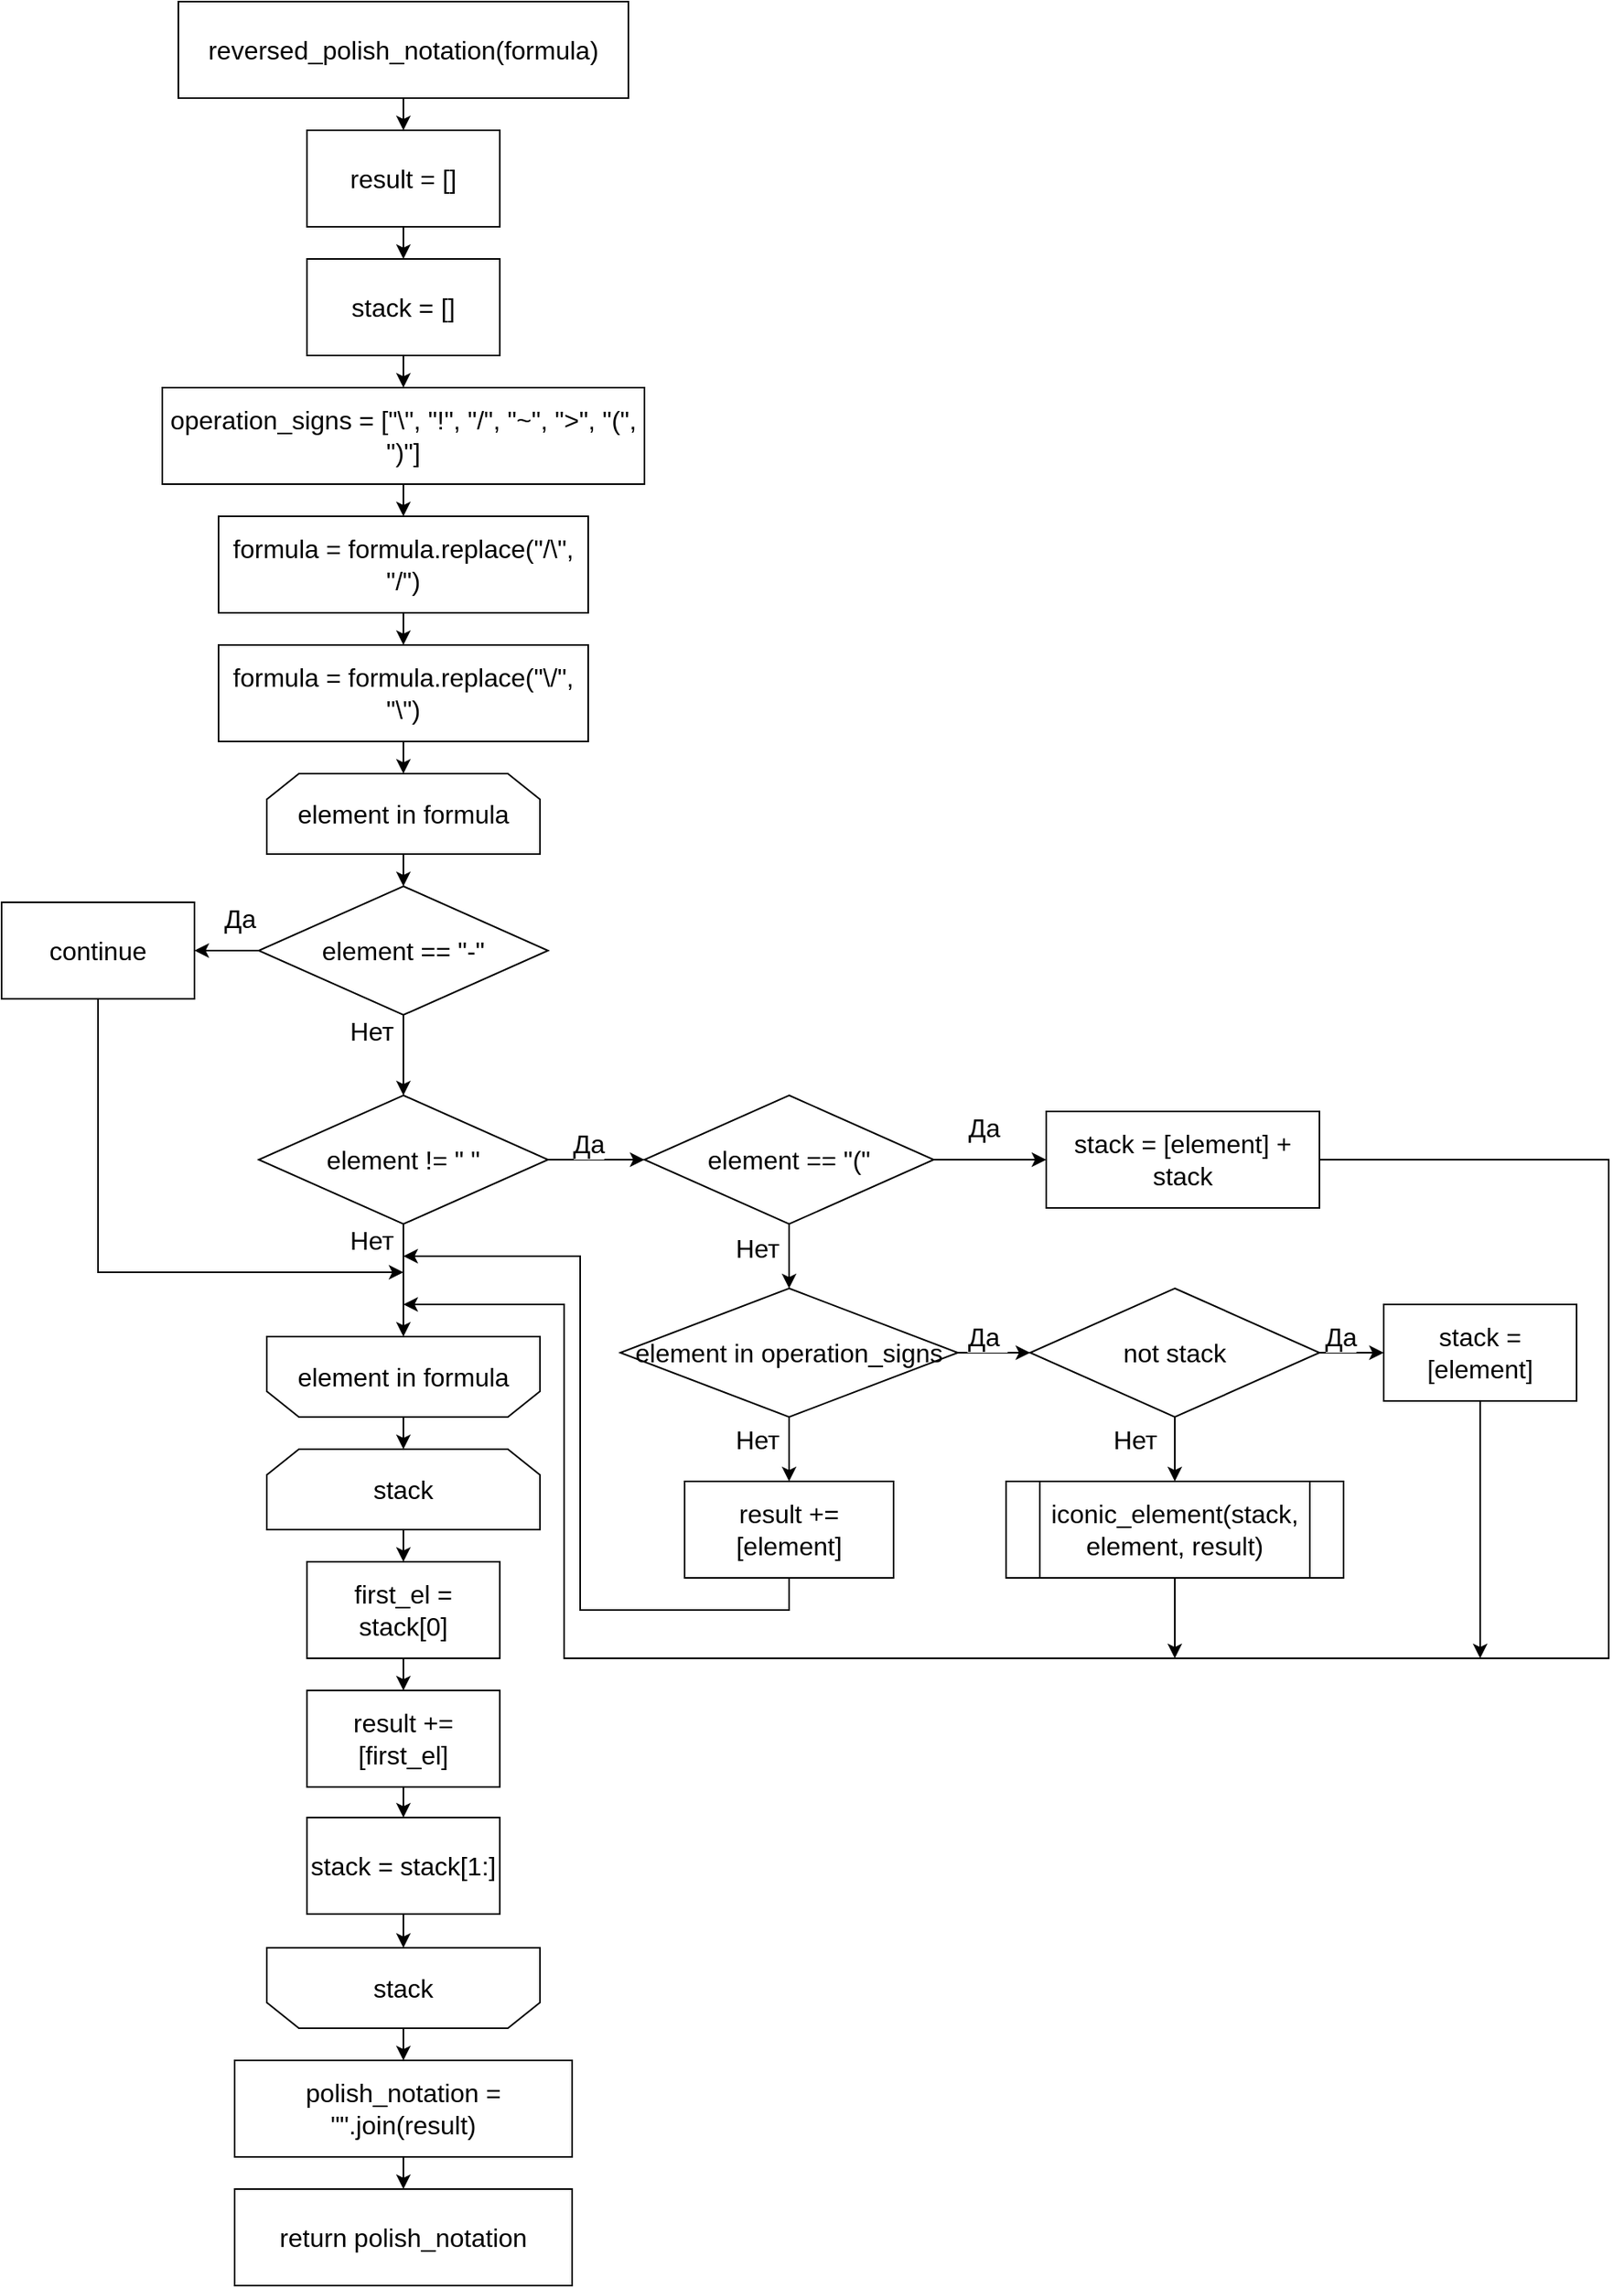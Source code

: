 <mxfile version="24.5.0" type="device">
  <diagram name="Страница — 1" id="O6g7kmlU8Cyv7txt4qNN">
    <mxGraphModel dx="2736" dy="949" grid="1" gridSize="10" guides="1" tooltips="1" connect="1" arrows="1" fold="1" page="1" pageScale="1" pageWidth="827" pageHeight="1169" math="0" shadow="0">
      <root>
        <mxCell id="0" />
        <mxCell id="1" parent="0" />
        <mxCell id="GZ4OngmmZEWXG6VD_WYH-4" style="edgeStyle=orthogonalEdgeStyle;rounded=0;orthogonalLoop=1;jettySize=auto;html=1;exitX=0.5;exitY=1;exitDx=0;exitDy=0;entryX=0.5;entryY=0;entryDx=0;entryDy=0;fontSize=16;" parent="1" source="GZ4OngmmZEWXG6VD_WYH-1" target="GZ4OngmmZEWXG6VD_WYH-2" edge="1">
          <mxGeometry relative="1" as="geometry" />
        </mxCell>
        <mxCell id="GZ4OngmmZEWXG6VD_WYH-1" value="&lt;font style=&quot;font-size: 16px;&quot;&gt;reversed_polish_notation(formula)&lt;/font&gt;" style="rounded=1;whiteSpace=wrap;html=1;arcSize=0;fontSize=16;" parent="1" vertex="1">
          <mxGeometry x="-50" y="40" width="280" height="60" as="geometry" />
        </mxCell>
        <mxCell id="GZ4OngmmZEWXG6VD_WYH-5" style="edgeStyle=orthogonalEdgeStyle;rounded=0;orthogonalLoop=1;jettySize=auto;html=1;exitX=0.5;exitY=1;exitDx=0;exitDy=0;entryX=0.5;entryY=0;entryDx=0;entryDy=0;fontSize=16;" parent="1" source="GZ4OngmmZEWXG6VD_WYH-2" target="GZ4OngmmZEWXG6VD_WYH-3" edge="1">
          <mxGeometry relative="1" as="geometry" />
        </mxCell>
        <mxCell id="GZ4OngmmZEWXG6VD_WYH-2" value="&lt;font style=&quot;font-size: 16px;&quot;&gt;result = []&lt;/font&gt;" style="rounded=0;whiteSpace=wrap;html=1;fontSize=16;" parent="1" vertex="1">
          <mxGeometry x="30" y="120" width="120" height="60" as="geometry" />
        </mxCell>
        <mxCell id="GZ4OngmmZEWXG6VD_WYH-8" style="edgeStyle=orthogonalEdgeStyle;rounded=0;orthogonalLoop=1;jettySize=auto;html=1;exitX=0.5;exitY=1;exitDx=0;exitDy=0;entryX=0.5;entryY=0;entryDx=0;entryDy=0;fontSize=16;" parent="1" source="GZ4OngmmZEWXG6VD_WYH-3" target="GZ4OngmmZEWXG6VD_WYH-6" edge="1">
          <mxGeometry relative="1" as="geometry" />
        </mxCell>
        <mxCell id="GZ4OngmmZEWXG6VD_WYH-3" value="&lt;font style=&quot;font-size: 16px;&quot;&gt;stack = []&lt;/font&gt;" style="rounded=0;whiteSpace=wrap;html=1;fontSize=16;" parent="1" vertex="1">
          <mxGeometry x="30" y="200" width="120" height="60" as="geometry" />
        </mxCell>
        <mxCell id="GZ4OngmmZEWXG6VD_WYH-11" style="edgeStyle=orthogonalEdgeStyle;rounded=0;orthogonalLoop=1;jettySize=auto;html=1;exitX=0.5;exitY=1;exitDx=0;exitDy=0;entryX=0.5;entryY=0;entryDx=0;entryDy=0;fontSize=16;" parent="1" source="GZ4OngmmZEWXG6VD_WYH-6" target="GZ4OngmmZEWXG6VD_WYH-9" edge="1">
          <mxGeometry relative="1" as="geometry" />
        </mxCell>
        <mxCell id="GZ4OngmmZEWXG6VD_WYH-6" value="&lt;font style=&quot;font-size: 16px;&quot;&gt;operation_signs = [&quot;\\&quot;, &quot;!&quot;, &quot;/&quot;, &quot;~&quot;, &quot;&amp;gt;&quot;, &quot;(&quot;, &quot;)&quot;]&lt;/font&gt;" style="rounded=0;whiteSpace=wrap;html=1;fontSize=16;" parent="1" vertex="1">
          <mxGeometry x="-60" y="280" width="300" height="60" as="geometry" />
        </mxCell>
        <mxCell id="GZ4OngmmZEWXG6VD_WYH-14" style="edgeStyle=orthogonalEdgeStyle;rounded=0;orthogonalLoop=1;jettySize=auto;html=1;exitX=0.5;exitY=1;exitDx=0;exitDy=0;entryX=0.5;entryY=0;entryDx=0;entryDy=0;fontSize=16;" parent="1" source="GZ4OngmmZEWXG6VD_WYH-9" target="GZ4OngmmZEWXG6VD_WYH-13" edge="1">
          <mxGeometry relative="1" as="geometry" />
        </mxCell>
        <mxCell id="GZ4OngmmZEWXG6VD_WYH-9" value="&lt;font style=&quot;font-size: 16px;&quot;&gt;formula = formula.replace(&quot;/\\&quot;, &quot;/&quot;)&lt;/font&gt;" style="rounded=0;whiteSpace=wrap;html=1;fontSize=16;" parent="1" vertex="1">
          <mxGeometry x="-25" y="360" width="230" height="60" as="geometry" />
        </mxCell>
        <mxCell id="GZ4OngmmZEWXG6VD_WYH-19" style="edgeStyle=orthogonalEdgeStyle;rounded=0;orthogonalLoop=1;jettySize=auto;html=1;exitX=0.5;exitY=1;exitDx=0;exitDy=0;entryX=0.5;entryY=0;entryDx=0;entryDy=0;fontSize=16;" parent="1" source="GZ4OngmmZEWXG6VD_WYH-13" target="GZ4OngmmZEWXG6VD_WYH-17" edge="1">
          <mxGeometry relative="1" as="geometry" />
        </mxCell>
        <mxCell id="GZ4OngmmZEWXG6VD_WYH-13" value="&lt;font style=&quot;font-size: 16px;&quot;&gt;formula = formula.replace(&quot;\\/&quot;, &quot;\\&quot;)&lt;/font&gt;" style="rounded=0;whiteSpace=wrap;html=1;fontSize=16;" parent="1" vertex="1">
          <mxGeometry x="-25" y="440" width="230" height="60" as="geometry" />
        </mxCell>
        <mxCell id="GZ4OngmmZEWXG6VD_WYH-22" style="edgeStyle=orthogonalEdgeStyle;rounded=0;orthogonalLoop=1;jettySize=auto;html=1;exitX=0.5;exitY=1;exitDx=0;exitDy=0;entryX=0.5;entryY=0;entryDx=0;entryDy=0;fontSize=16;" parent="1" source="GZ4OngmmZEWXG6VD_WYH-17" target="GZ4OngmmZEWXG6VD_WYH-21" edge="1">
          <mxGeometry relative="1" as="geometry" />
        </mxCell>
        <mxCell id="GZ4OngmmZEWXG6VD_WYH-17" value="&lt;font style=&quot;font-size: 16px;&quot;&gt;element in formula&lt;/font&gt;" style="shape=loopLimit;whiteSpace=wrap;html=1;fontSize=16;" parent="1" vertex="1">
          <mxGeometry x="5" y="520" width="170" height="50" as="geometry" />
        </mxCell>
        <mxCell id="GZ4OngmmZEWXG6VD_WYH-59" style="edgeStyle=orthogonalEdgeStyle;rounded=0;orthogonalLoop=1;jettySize=auto;html=1;exitX=0.5;exitY=0;exitDx=0;exitDy=0;entryX=0.5;entryY=0;entryDx=0;entryDy=0;fontSize=16;" parent="1" source="GZ4OngmmZEWXG6VD_WYH-20" target="GZ4OngmmZEWXG6VD_WYH-58" edge="1">
          <mxGeometry relative="1" as="geometry" />
        </mxCell>
        <mxCell id="GZ4OngmmZEWXG6VD_WYH-20" value="&lt;font style=&quot;font-size: 16px;&quot;&gt;element in formula&lt;/font&gt;" style="shape=loopLimit;whiteSpace=wrap;html=1;direction=west;fontSize=16;" parent="1" vertex="1">
          <mxGeometry x="5" y="870" width="170" height="50" as="geometry" />
        </mxCell>
        <mxCell id="GZ4OngmmZEWXG6VD_WYH-28" style="edgeStyle=orthogonalEdgeStyle;rounded=0;orthogonalLoop=1;jettySize=auto;html=1;exitX=0.5;exitY=1;exitDx=0;exitDy=0;entryX=0.5;entryY=0;entryDx=0;entryDy=0;fontSize=16;" parent="1" source="GZ4OngmmZEWXG6VD_WYH-21" target="GZ4OngmmZEWXG6VD_WYH-26" edge="1">
          <mxGeometry relative="1" as="geometry" />
        </mxCell>
        <mxCell id="GZ4OngmmZEWXG6VD_WYH-29" value="Нет" style="edgeLabel;html=1;align=center;verticalAlign=middle;resizable=0;points=[];fontSize=16;" parent="GZ4OngmmZEWXG6VD_WYH-28" vertex="1" connectable="0">
          <mxGeometry x="-0.36" y="-1" relative="1" as="geometry">
            <mxPoint x="-19" y="-6" as="offset" />
          </mxGeometry>
        </mxCell>
        <mxCell id="GZ4OngmmZEWXG6VD_WYH-73" style="edgeStyle=orthogonalEdgeStyle;rounded=0;orthogonalLoop=1;jettySize=auto;html=1;exitX=0;exitY=0.5;exitDx=0;exitDy=0;entryX=1;entryY=0.5;entryDx=0;entryDy=0;fontSize=16;" parent="1" source="GZ4OngmmZEWXG6VD_WYH-21" target="GZ4OngmmZEWXG6VD_WYH-23" edge="1">
          <mxGeometry relative="1" as="geometry" />
        </mxCell>
        <mxCell id="GZ4OngmmZEWXG6VD_WYH-74" value="Да" style="edgeLabel;html=1;align=center;verticalAlign=middle;resizable=0;points=[];fontSize=16;" parent="GZ4OngmmZEWXG6VD_WYH-73" vertex="1" connectable="0">
          <mxGeometry x="-0.143" y="-2" relative="1" as="geometry">
            <mxPoint x="5" y="-18" as="offset" />
          </mxGeometry>
        </mxCell>
        <mxCell id="GZ4OngmmZEWXG6VD_WYH-21" value="&lt;font style=&quot;font-size: 16px;&quot;&gt;element == &quot;-&quot;&lt;/font&gt;" style="rhombus;whiteSpace=wrap;html=1;fontSize=16;" parent="1" vertex="1">
          <mxGeometry y="590" width="180" height="80" as="geometry" />
        </mxCell>
        <mxCell id="GZ4OngmmZEWXG6VD_WYH-23" value="&lt;font style=&quot;font-size: 16px;&quot;&gt;continue&lt;/font&gt;" style="rounded=0;whiteSpace=wrap;html=1;fontSize=16;" parent="1" vertex="1">
          <mxGeometry x="-160" y="600" width="120" height="60" as="geometry" />
        </mxCell>
        <mxCell id="GZ4OngmmZEWXG6VD_WYH-31" style="edgeStyle=orthogonalEdgeStyle;rounded=0;orthogonalLoop=1;jettySize=auto;html=1;exitX=0.5;exitY=1;exitDx=0;exitDy=0;entryX=0.5;entryY=1;entryDx=0;entryDy=0;fontSize=16;" parent="1" source="GZ4OngmmZEWXG6VD_WYH-26" target="GZ4OngmmZEWXG6VD_WYH-20" edge="1">
          <mxGeometry relative="1" as="geometry" />
        </mxCell>
        <mxCell id="GZ4OngmmZEWXG6VD_WYH-32" value="Нет" style="edgeLabel;html=1;align=center;verticalAlign=middle;resizable=0;points=[];fontSize=16;" parent="GZ4OngmmZEWXG6VD_WYH-31" vertex="1" connectable="0">
          <mxGeometry x="-0.32" y="-2" relative="1" as="geometry">
            <mxPoint x="-18" y="-14" as="offset" />
          </mxGeometry>
        </mxCell>
        <mxCell id="GZ4OngmmZEWXG6VD_WYH-34" style="edgeStyle=orthogonalEdgeStyle;rounded=0;orthogonalLoop=1;jettySize=auto;html=1;exitX=1;exitY=0.5;exitDx=0;exitDy=0;entryX=0;entryY=0.5;entryDx=0;entryDy=0;fontSize=16;" parent="1" source="GZ4OngmmZEWXG6VD_WYH-26" target="GZ4OngmmZEWXG6VD_WYH-33" edge="1">
          <mxGeometry relative="1" as="geometry" />
        </mxCell>
        <mxCell id="GZ4OngmmZEWXG6VD_WYH-35" value="Да" style="edgeLabel;html=1;align=center;verticalAlign=middle;resizable=0;points=[];fontSize=16;" parent="GZ4OngmmZEWXG6VD_WYH-34" vertex="1" connectable="0">
          <mxGeometry x="-0.107" y="1" relative="1" as="geometry">
            <mxPoint x="-2" y="-9" as="offset" />
          </mxGeometry>
        </mxCell>
        <mxCell id="GZ4OngmmZEWXG6VD_WYH-26" value="&lt;font style=&quot;font-size: 16px;&quot;&gt;element != &quot; &quot;&lt;/font&gt;" style="rhombus;whiteSpace=wrap;html=1;fontSize=16;" parent="1" vertex="1">
          <mxGeometry y="720" width="180" height="80" as="geometry" />
        </mxCell>
        <mxCell id="GZ4OngmmZEWXG6VD_WYH-37" style="edgeStyle=orthogonalEdgeStyle;rounded=0;orthogonalLoop=1;jettySize=auto;html=1;exitX=1;exitY=0.5;exitDx=0;exitDy=0;entryX=0;entryY=0.5;entryDx=0;entryDy=0;fontSize=16;" parent="1" source="GZ4OngmmZEWXG6VD_WYH-33" target="GZ4OngmmZEWXG6VD_WYH-36" edge="1">
          <mxGeometry relative="1" as="geometry" />
        </mxCell>
        <mxCell id="GZ4OngmmZEWXG6VD_WYH-38" value="Да" style="edgeLabel;html=1;align=center;verticalAlign=middle;resizable=0;points=[];fontSize=16;" parent="GZ4OngmmZEWXG6VD_WYH-37" vertex="1" connectable="0">
          <mxGeometry x="-0.109" y="1" relative="1" as="geometry">
            <mxPoint y="-19" as="offset" />
          </mxGeometry>
        </mxCell>
        <mxCell id="GZ4OngmmZEWXG6VD_WYH-40" style="edgeStyle=orthogonalEdgeStyle;rounded=0;orthogonalLoop=1;jettySize=auto;html=1;exitX=0.5;exitY=1;exitDx=0;exitDy=0;entryX=0.5;entryY=0;entryDx=0;entryDy=0;fontSize=16;" parent="1" source="GZ4OngmmZEWXG6VD_WYH-33" target="GZ4OngmmZEWXG6VD_WYH-39" edge="1">
          <mxGeometry relative="1" as="geometry" />
        </mxCell>
        <mxCell id="GZ4OngmmZEWXG6VD_WYH-41" value="Нет" style="edgeLabel;html=1;align=center;verticalAlign=middle;resizable=0;points=[];fontSize=16;" parent="GZ4OngmmZEWXG6VD_WYH-40" vertex="1" connectable="0">
          <mxGeometry x="-0.267" y="-4" relative="1" as="geometry">
            <mxPoint x="-16" as="offset" />
          </mxGeometry>
        </mxCell>
        <mxCell id="GZ4OngmmZEWXG6VD_WYH-33" value="&lt;font style=&quot;font-size: 16px;&quot;&gt;element == &quot;(&quot;&lt;/font&gt;" style="rhombus;whiteSpace=wrap;html=1;fontSize=16;" parent="1" vertex="1">
          <mxGeometry x="240" y="720" width="180" height="80" as="geometry" />
        </mxCell>
        <mxCell id="GZ4OngmmZEWXG6VD_WYH-36" value="&lt;font style=&quot;font-size: 16px;&quot;&gt;stack = [element] + stack&lt;/font&gt;" style="rounded=0;whiteSpace=wrap;html=1;fontSize=16;" parent="1" vertex="1">
          <mxGeometry x="490" y="730" width="170" height="60" as="geometry" />
        </mxCell>
        <mxCell id="GZ4OngmmZEWXG6VD_WYH-43" style="edgeStyle=orthogonalEdgeStyle;rounded=0;orthogonalLoop=1;jettySize=auto;html=1;exitX=1;exitY=0.5;exitDx=0;exitDy=0;entryX=0;entryY=0.5;entryDx=0;entryDy=0;fontSize=16;" parent="1" source="GZ4OngmmZEWXG6VD_WYH-39" target="GZ4OngmmZEWXG6VD_WYH-42" edge="1">
          <mxGeometry relative="1" as="geometry" />
        </mxCell>
        <mxCell id="GZ4OngmmZEWXG6VD_WYH-44" value="Да&amp;nbsp;" style="edgeLabel;html=1;align=center;verticalAlign=middle;resizable=0;points=[];fontSize=16;" parent="GZ4OngmmZEWXG6VD_WYH-43" vertex="1" connectable="0">
          <mxGeometry x="-0.194" y="-1" relative="1" as="geometry">
            <mxPoint y="-11" as="offset" />
          </mxGeometry>
        </mxCell>
        <mxCell id="GZ4OngmmZEWXG6VD_WYH-52" style="edgeStyle=orthogonalEdgeStyle;rounded=0;orthogonalLoop=1;jettySize=auto;html=1;exitX=0.5;exitY=1;exitDx=0;exitDy=0;entryX=0.5;entryY=0;entryDx=0;entryDy=0;fontSize=16;" parent="1" source="GZ4OngmmZEWXG6VD_WYH-39" target="GZ4OngmmZEWXG6VD_WYH-51" edge="1">
          <mxGeometry relative="1" as="geometry" />
        </mxCell>
        <mxCell id="GZ4OngmmZEWXG6VD_WYH-53" value="Нет" style="edgeLabel;html=1;align=center;verticalAlign=middle;resizable=0;points=[];fontSize=16;" parent="GZ4OngmmZEWXG6VD_WYH-52" vertex="1" connectable="0">
          <mxGeometry x="-0.289" y="-1" relative="1" as="geometry">
            <mxPoint x="-19" as="offset" />
          </mxGeometry>
        </mxCell>
        <mxCell id="GZ4OngmmZEWXG6VD_WYH-39" value="&lt;font style=&quot;font-size: 16px;&quot;&gt;element in operation_signs&lt;/font&gt;" style="rhombus;whiteSpace=wrap;html=1;fontSize=16;" parent="1" vertex="1">
          <mxGeometry x="225" y="840" width="210" height="80" as="geometry" />
        </mxCell>
        <mxCell id="GZ4OngmmZEWXG6VD_WYH-46" style="edgeStyle=orthogonalEdgeStyle;rounded=0;orthogonalLoop=1;jettySize=auto;html=1;exitX=1;exitY=0.5;exitDx=0;exitDy=0;entryX=0;entryY=0.5;entryDx=0;entryDy=0;fontSize=16;" parent="1" source="GZ4OngmmZEWXG6VD_WYH-42" target="GZ4OngmmZEWXG6VD_WYH-45" edge="1">
          <mxGeometry relative="1" as="geometry" />
        </mxCell>
        <mxCell id="GZ4OngmmZEWXG6VD_WYH-47" value="Да" style="edgeLabel;html=1;align=center;verticalAlign=middle;resizable=0;points=[];fontSize=16;" parent="GZ4OngmmZEWXG6VD_WYH-46" vertex="1" connectable="0">
          <mxGeometry x="0.102" y="4" relative="1" as="geometry">
            <mxPoint x="-9" y="-6" as="offset" />
          </mxGeometry>
        </mxCell>
        <mxCell id="GZ4OngmmZEWXG6VD_WYH-49" style="edgeStyle=orthogonalEdgeStyle;rounded=0;orthogonalLoop=1;jettySize=auto;html=1;exitX=0.5;exitY=1;exitDx=0;exitDy=0;entryX=0.5;entryY=0;entryDx=0;entryDy=0;fontSize=16;" parent="1" source="GZ4OngmmZEWXG6VD_WYH-42" target="GZ4OngmmZEWXG6VD_WYH-48" edge="1">
          <mxGeometry relative="1" as="geometry" />
        </mxCell>
        <mxCell id="GZ4OngmmZEWXG6VD_WYH-50" value="Нет" style="edgeLabel;html=1;align=center;verticalAlign=middle;resizable=0;points=[];fontSize=16;" parent="GZ4OngmmZEWXG6VD_WYH-49" vertex="1" connectable="0">
          <mxGeometry x="-0.3" y="-1" relative="1" as="geometry">
            <mxPoint x="-24" as="offset" />
          </mxGeometry>
        </mxCell>
        <mxCell id="GZ4OngmmZEWXG6VD_WYH-42" value="&lt;font style=&quot;font-size: 16px;&quot;&gt;not stack&lt;/font&gt;" style="rhombus;whiteSpace=wrap;html=1;fontSize=16;" parent="1" vertex="1">
          <mxGeometry x="480" y="840" width="180" height="80" as="geometry" />
        </mxCell>
        <mxCell id="xxQYL6zrHZLYoIy6EaUn-1" style="edgeStyle=orthogonalEdgeStyle;rounded=0;orthogonalLoop=1;jettySize=auto;html=1;exitX=0.5;exitY=1;exitDx=0;exitDy=0;fontSize=16;" parent="1" source="GZ4OngmmZEWXG6VD_WYH-45" edge="1">
          <mxGeometry relative="1" as="geometry">
            <mxPoint x="760" y="1070" as="targetPoint" />
          </mxGeometry>
        </mxCell>
        <mxCell id="GZ4OngmmZEWXG6VD_WYH-45" value="&lt;font style=&quot;font-size: 16px;&quot;&gt;stack = [element]&lt;/font&gt;" style="rounded=0;whiteSpace=wrap;html=1;fontSize=16;" parent="1" vertex="1">
          <mxGeometry x="700" y="850" width="120" height="60" as="geometry" />
        </mxCell>
        <mxCell id="xxQYL6zrHZLYoIy6EaUn-2" style="edgeStyle=orthogonalEdgeStyle;rounded=0;orthogonalLoop=1;jettySize=auto;html=1;exitX=0.5;exitY=1;exitDx=0;exitDy=0;fontSize=16;" parent="1" source="GZ4OngmmZEWXG6VD_WYH-48" edge="1">
          <mxGeometry relative="1" as="geometry">
            <mxPoint x="570" y="1070" as="targetPoint" />
          </mxGeometry>
        </mxCell>
        <mxCell id="GZ4OngmmZEWXG6VD_WYH-48" value="&lt;font style=&quot;font-size: 16px;&quot;&gt;iconic_element(stack, element, result)&lt;/font&gt;" style="shape=process;whiteSpace=wrap;html=1;backgroundOutline=1;fontSize=16;" parent="1" vertex="1">
          <mxGeometry x="465" y="960" width="210" height="60" as="geometry" />
        </mxCell>
        <mxCell id="GZ4OngmmZEWXG6VD_WYH-51" value="&lt;font style=&quot;font-size: 16px;&quot;&gt;result += [element]&lt;/font&gt;" style="rounded=0;whiteSpace=wrap;html=1;fontSize=16;" parent="1" vertex="1">
          <mxGeometry x="265" y="960" width="130" height="60" as="geometry" />
        </mxCell>
        <mxCell id="GZ4OngmmZEWXG6VD_WYH-57" value="" style="endArrow=classic;html=1;rounded=0;fontSize=16;" parent="1" edge="1">
          <mxGeometry width="50" height="50" relative="1" as="geometry">
            <mxPoint x="330" y="1020" as="sourcePoint" />
            <mxPoint x="90" y="820" as="targetPoint" />
            <Array as="points">
              <mxPoint x="330" y="1040" />
              <mxPoint x="200" y="1040" />
              <mxPoint x="200" y="820" />
            </Array>
          </mxGeometry>
        </mxCell>
        <mxCell id="GZ4OngmmZEWXG6VD_WYH-62" style="edgeStyle=orthogonalEdgeStyle;rounded=0;orthogonalLoop=1;jettySize=auto;html=1;exitX=0.5;exitY=1;exitDx=0;exitDy=0;entryX=0.5;entryY=0;entryDx=0;entryDy=0;fontSize=16;" parent="1" source="GZ4OngmmZEWXG6VD_WYH-58" target="GZ4OngmmZEWXG6VD_WYH-60" edge="1">
          <mxGeometry relative="1" as="geometry" />
        </mxCell>
        <mxCell id="GZ4OngmmZEWXG6VD_WYH-58" value="&lt;span style=&quot;font-size: 16px;&quot;&gt;stack&lt;/span&gt;" style="shape=loopLimit;whiteSpace=wrap;html=1;direction=east;fontSize=16;" parent="1" vertex="1">
          <mxGeometry x="5" y="940" width="170" height="50" as="geometry" />
        </mxCell>
        <mxCell id="GZ4OngmmZEWXG6VD_WYH-63" style="edgeStyle=orthogonalEdgeStyle;rounded=0;orthogonalLoop=1;jettySize=auto;html=1;exitX=0.5;exitY=1;exitDx=0;exitDy=0;entryX=0.5;entryY=0;entryDx=0;entryDy=0;fontSize=16;" parent="1" source="GZ4OngmmZEWXG6VD_WYH-60" target="GZ4OngmmZEWXG6VD_WYH-61" edge="1">
          <mxGeometry relative="1" as="geometry" />
        </mxCell>
        <mxCell id="GZ4OngmmZEWXG6VD_WYH-60" value="&lt;font style=&quot;font-size: 16px;&quot;&gt;first_el = stack[0]&lt;/font&gt;" style="rounded=0;whiteSpace=wrap;html=1;fontSize=16;" parent="1" vertex="1">
          <mxGeometry x="30" y="1010" width="120" height="60" as="geometry" />
        </mxCell>
        <mxCell id="GZ4OngmmZEWXG6VD_WYH-65" style="edgeStyle=orthogonalEdgeStyle;rounded=0;orthogonalLoop=1;jettySize=auto;html=1;exitX=0.5;exitY=1;exitDx=0;exitDy=0;entryX=0.5;entryY=0;entryDx=0;entryDy=0;fontSize=16;" parent="1" source="GZ4OngmmZEWXG6VD_WYH-61" target="GZ4OngmmZEWXG6VD_WYH-64" edge="1">
          <mxGeometry relative="1" as="geometry" />
        </mxCell>
        <mxCell id="GZ4OngmmZEWXG6VD_WYH-61" value="&lt;font style=&quot;font-size: 16px;&quot;&gt;result += [first_el]&lt;/font&gt;" style="rounded=0;whiteSpace=wrap;html=1;fontSize=16;" parent="1" vertex="1">
          <mxGeometry x="30" y="1090" width="120" height="60" as="geometry" />
        </mxCell>
        <mxCell id="GZ4OngmmZEWXG6VD_WYH-67" style="edgeStyle=orthogonalEdgeStyle;rounded=0;orthogonalLoop=1;jettySize=auto;html=1;exitX=0.5;exitY=1;exitDx=0;exitDy=0;entryX=0.5;entryY=1;entryDx=0;entryDy=0;fontSize=16;" parent="1" source="GZ4OngmmZEWXG6VD_WYH-64" target="GZ4OngmmZEWXG6VD_WYH-66" edge="1">
          <mxGeometry relative="1" as="geometry" />
        </mxCell>
        <mxCell id="GZ4OngmmZEWXG6VD_WYH-64" value="&lt;font style=&quot;font-size: 16px;&quot;&gt;stack = stack[1:]&lt;/font&gt;" style="rounded=0;whiteSpace=wrap;html=1;fontSize=16;" parent="1" vertex="1">
          <mxGeometry x="30" y="1169" width="120" height="60" as="geometry" />
        </mxCell>
        <mxCell id="GZ4OngmmZEWXG6VD_WYH-69" style="edgeStyle=orthogonalEdgeStyle;rounded=0;orthogonalLoop=1;jettySize=auto;html=1;exitX=0.5;exitY=0;exitDx=0;exitDy=0;entryX=0.5;entryY=0;entryDx=0;entryDy=0;fontSize=16;" parent="1" source="GZ4OngmmZEWXG6VD_WYH-66" target="GZ4OngmmZEWXG6VD_WYH-68" edge="1">
          <mxGeometry relative="1" as="geometry" />
        </mxCell>
        <mxCell id="GZ4OngmmZEWXG6VD_WYH-66" value="&lt;span style=&quot;font-size: 16px;&quot;&gt;stack&lt;/span&gt;" style="shape=loopLimit;whiteSpace=wrap;html=1;direction=west;fontSize=16;" parent="1" vertex="1">
          <mxGeometry x="5" y="1250" width="170" height="50" as="geometry" />
        </mxCell>
        <mxCell id="GZ4OngmmZEWXG6VD_WYH-71" style="edgeStyle=orthogonalEdgeStyle;rounded=0;orthogonalLoop=1;jettySize=auto;html=1;exitX=0.5;exitY=1;exitDx=0;exitDy=0;entryX=0.5;entryY=0;entryDx=0;entryDy=0;fontSize=16;" parent="1" source="GZ4OngmmZEWXG6VD_WYH-68" target="GZ4OngmmZEWXG6VD_WYH-70" edge="1">
          <mxGeometry relative="1" as="geometry" />
        </mxCell>
        <mxCell id="GZ4OngmmZEWXG6VD_WYH-68" value="&lt;font style=&quot;font-size: 16px;&quot;&gt;polish_notation = &quot;&quot;.join(result)&lt;/font&gt;" style="rounded=0;whiteSpace=wrap;html=1;fontSize=16;" parent="1" vertex="1">
          <mxGeometry x="-15" y="1320" width="210" height="60" as="geometry" />
        </mxCell>
        <mxCell id="GZ4OngmmZEWXG6VD_WYH-70" value="&lt;font style=&quot;font-size: 16px;&quot;&gt;return polish_notation&lt;/font&gt;" style="rounded=1;whiteSpace=wrap;html=1;arcSize=0;fontSize=16;" parent="1" vertex="1">
          <mxGeometry x="-15" y="1400" width="210" height="60" as="geometry" />
        </mxCell>
        <mxCell id="GZ4OngmmZEWXG6VD_WYH-75" value="" style="endArrow=classic;html=1;rounded=0;exitX=0.5;exitY=1;exitDx=0;exitDy=0;fontSize=16;" parent="1" edge="1" source="GZ4OngmmZEWXG6VD_WYH-23">
          <mxGeometry width="50" height="50" relative="1" as="geometry">
            <mxPoint x="-130" y="660" as="sourcePoint" />
            <mxPoint x="90" y="830" as="targetPoint" />
            <Array as="points">
              <mxPoint x="-100" y="830" />
            </Array>
          </mxGeometry>
        </mxCell>
        <mxCell id="GZ4OngmmZEWXG6VD_WYH-76" value="" style="endArrow=classic;html=1;rounded=0;fontSize=16;" parent="1" edge="1">
          <mxGeometry width="50" height="50" relative="1" as="geometry">
            <mxPoint x="660" y="760" as="sourcePoint" />
            <mxPoint x="90" y="850" as="targetPoint" />
            <Array as="points">
              <mxPoint x="840" y="760" />
              <mxPoint x="840" y="1070" />
              <mxPoint x="190" y="1070" />
              <mxPoint x="190" y="850" />
            </Array>
          </mxGeometry>
        </mxCell>
      </root>
    </mxGraphModel>
  </diagram>
</mxfile>
